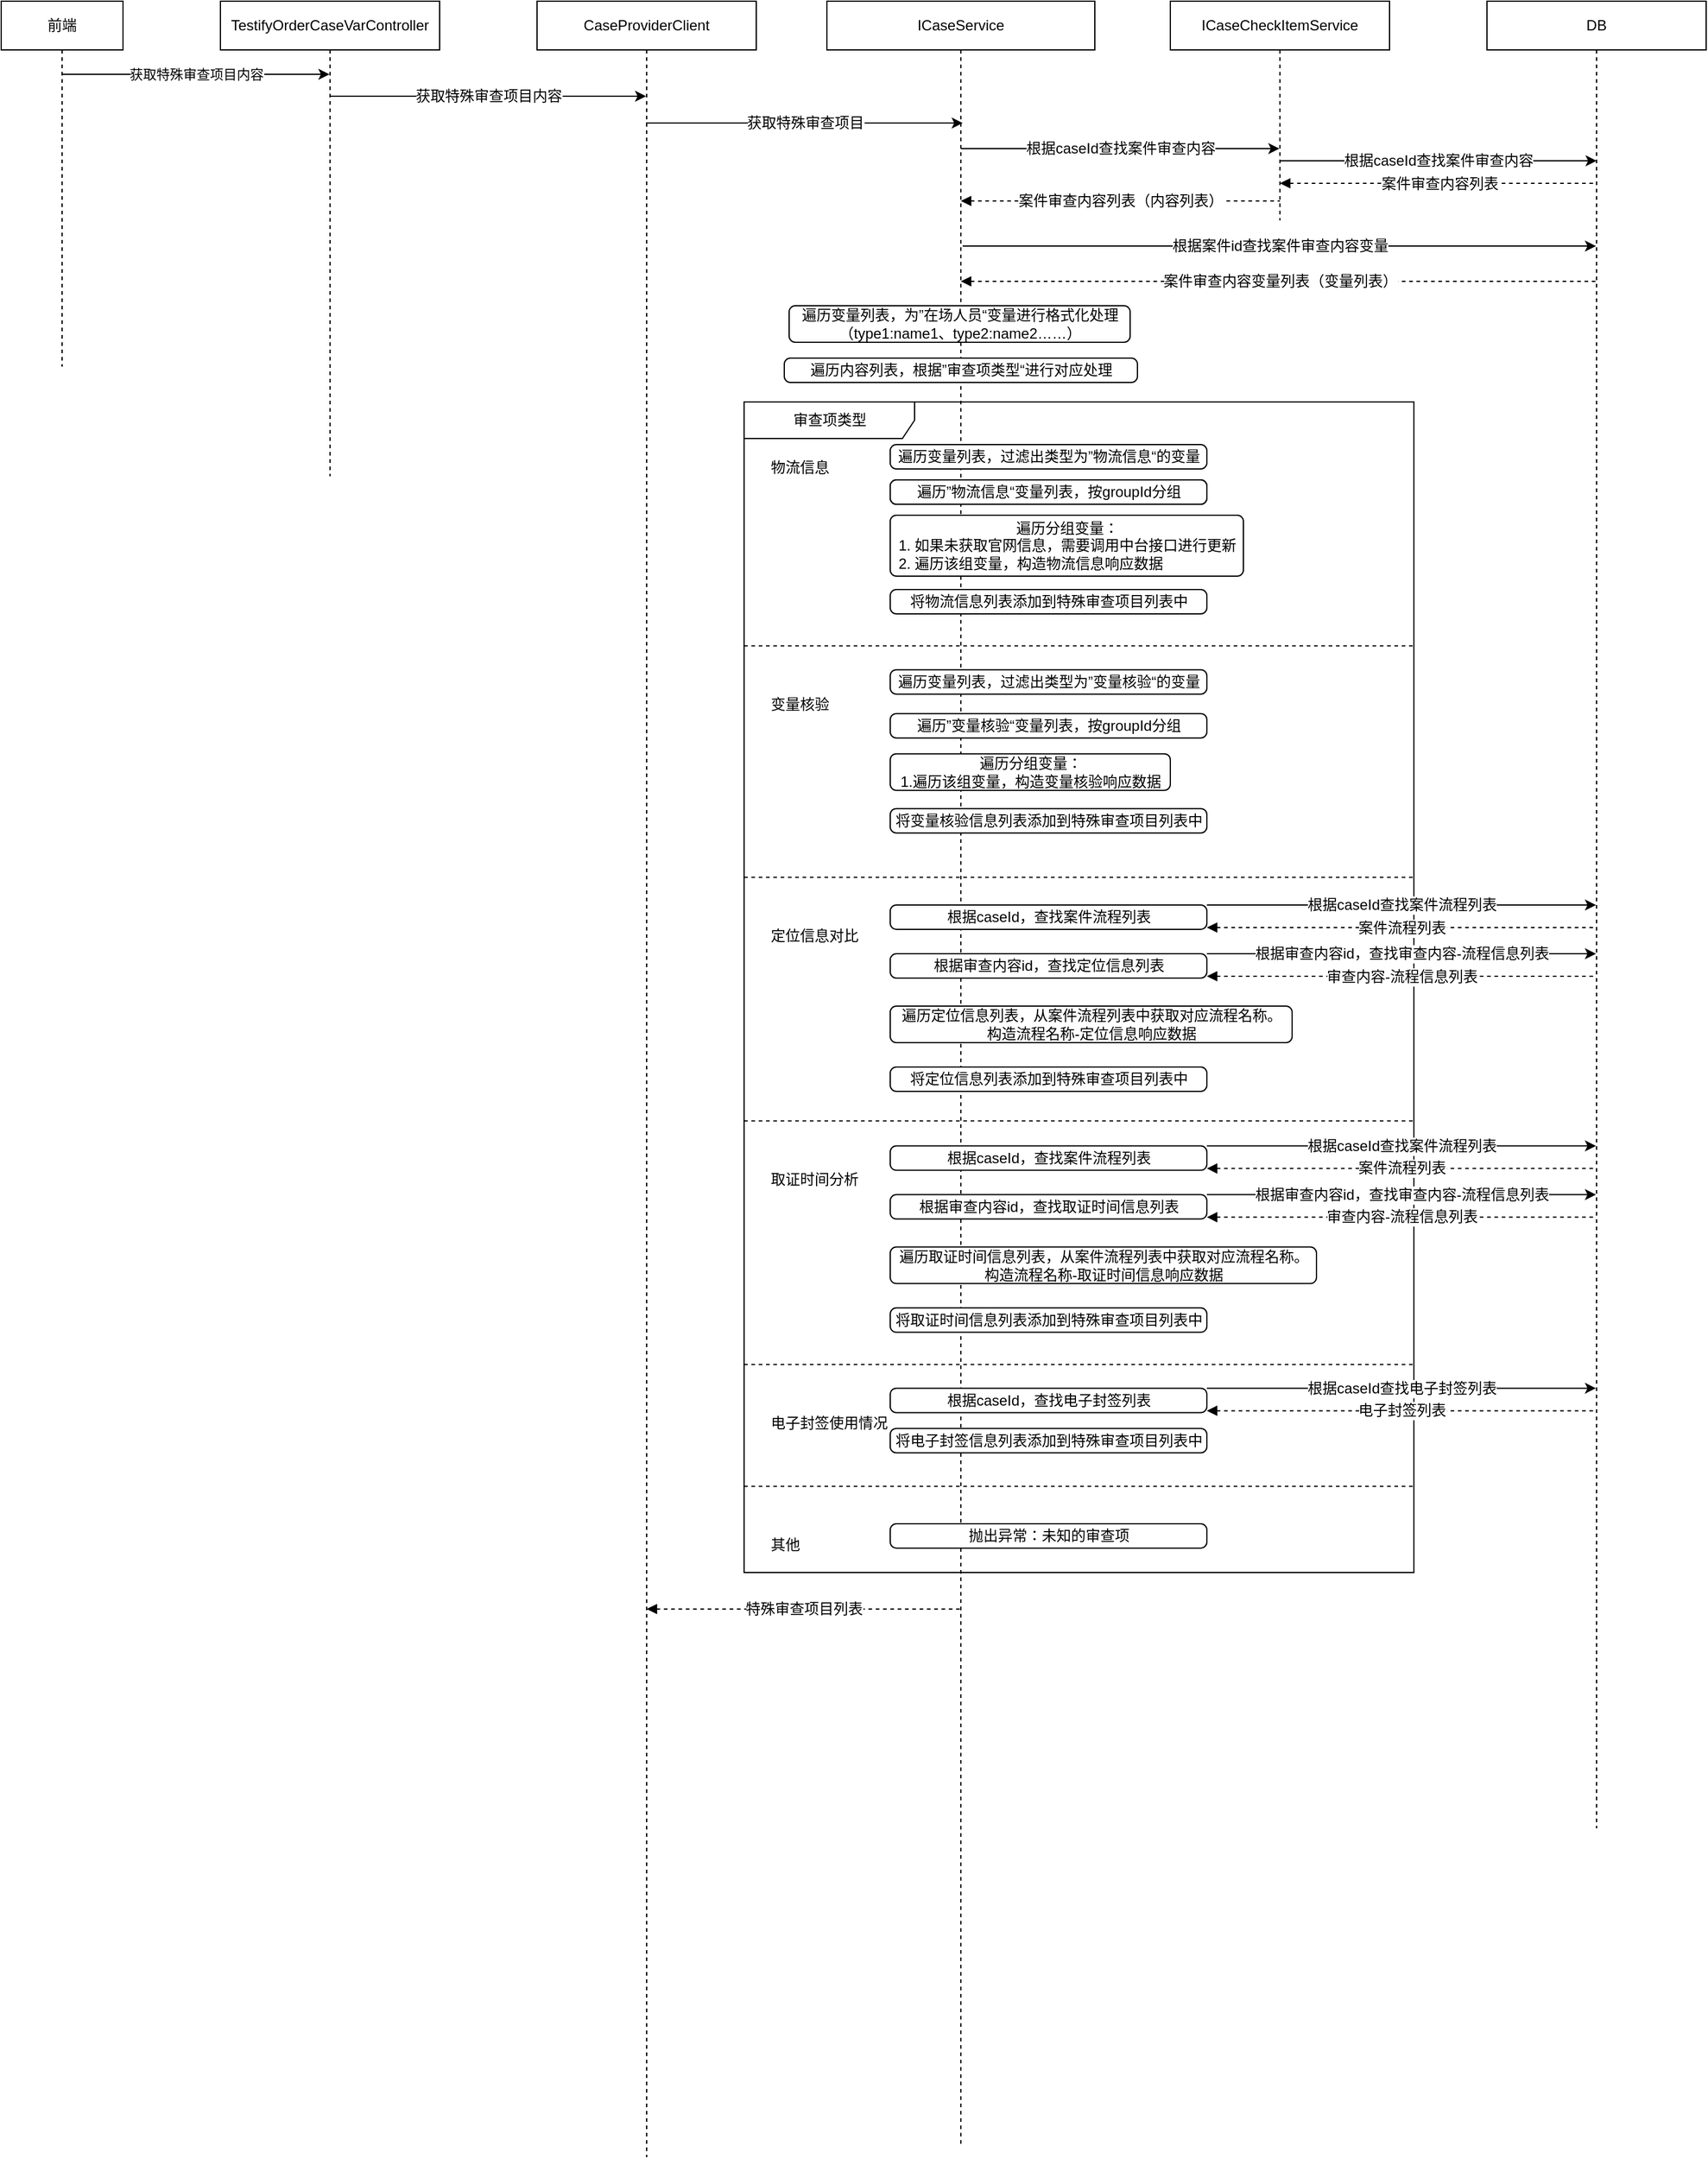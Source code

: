 <mxfile version="17.4.0" type="github">
  <diagram id="kIm8Qspef-nH8YUNg8Mn" name="第 1 页">
    <mxGraphModel dx="1422" dy="752" grid="1" gridSize="10" guides="1" tooltips="1" connect="1" arrows="1" fold="1" page="1" pageScale="1" pageWidth="827" pageHeight="1169" math="0" shadow="0">
      <root>
        <mxCell id="0" />
        <mxCell id="1" parent="0" />
        <mxCell id="Da2MV8Sx2bREXACUdLs0-4" value="获取特殊审查项目内容" style="edgeStyle=orthogonalEdgeStyle;rounded=0;orthogonalLoop=1;jettySize=auto;html=1;" parent="1" edge="1">
          <mxGeometry relative="1" as="geometry">
            <mxPoint x="49.5" y="60" as="sourcePoint" />
            <mxPoint x="269.5" y="60" as="targetPoint" />
          </mxGeometry>
        </mxCell>
        <mxCell id="Da2MV8Sx2bREXACUdLs0-1" value="前端" style="shape=umlLifeline;perimeter=lifelinePerimeter;whiteSpace=wrap;html=1;container=1;collapsible=0;recursiveResize=0;outlineConnect=0;" parent="1" vertex="1">
          <mxGeometry width="100" height="300" as="geometry" />
        </mxCell>
        <mxCell id="Da2MV8Sx2bREXACUdLs0-6" value="获取特殊审查项目内容" style="edgeStyle=orthogonalEdgeStyle;rounded=0;orthogonalLoop=1;jettySize=auto;html=1;fontFamily=Helvetica;fontSize=12;" parent="1" edge="1">
          <mxGeometry relative="1" as="geometry">
            <mxPoint x="269.5" y="78" as="sourcePoint" />
            <mxPoint x="529.5" y="78" as="targetPoint" />
          </mxGeometry>
        </mxCell>
        <mxCell id="Da2MV8Sx2bREXACUdLs0-3" value="&lt;pre style=&quot;background-color: rgb(255 , 255 , 255) ; color: rgb(8 , 8 , 8)&quot;&gt;&lt;font style=&quot;font-size: 12px&quot; face=&quot;Helvetica&quot;&gt;&lt;span style=&quot;color: #000000&quot;&gt;TestifyOrderCaseVarController&lt;/span&gt;&lt;/font&gt;&lt;/pre&gt;" style="shape=umlLifeline;perimeter=lifelinePerimeter;whiteSpace=wrap;html=1;container=1;collapsible=0;recursiveResize=0;outlineConnect=0;" parent="1" vertex="1">
          <mxGeometry x="180" width="180" height="390" as="geometry" />
        </mxCell>
        <mxCell id="Da2MV8Sx2bREXACUdLs0-8" value="获取特殊审查项目" style="rounded=0;orthogonalLoop=1;jettySize=auto;html=1;fontFamily=Helvetica;fontSize=12;" parent="1" edge="1">
          <mxGeometry relative="1" as="geometry">
            <mxPoint x="529.5" y="100" as="sourcePoint" />
            <mxPoint x="789.5" y="100" as="targetPoint" />
          </mxGeometry>
        </mxCell>
        <mxCell id="Da2MV8Sx2bREXACUdLs0-5" value="CaseProviderClient" style="shape=umlLifeline;perimeter=lifelinePerimeter;whiteSpace=wrap;html=1;container=1;collapsible=0;recursiveResize=0;outlineConnect=0;" parent="1" vertex="1">
          <mxGeometry x="440" width="180" height="1770" as="geometry" />
        </mxCell>
        <mxCell id="Da2MV8Sx2bREXACUdLs0-12" value="根据caseId查找案件审查内容" style="edgeStyle=none;rounded=0;orthogonalLoop=1;jettySize=auto;html=1;fontFamily=Helvetica;fontSize=12;" parent="1" source="Da2MV8Sx2bREXACUdLs0-7" edge="1">
          <mxGeometry relative="1" as="geometry">
            <mxPoint x="810" y="120" as="sourcePoint" />
            <mxPoint x="1049.5" y="121" as="targetPoint" />
          </mxGeometry>
        </mxCell>
        <mxCell id="Da2MV8Sx2bREXACUdLs0-7" value="ICaseService" style="shape=umlLifeline;perimeter=lifelinePerimeter;whiteSpace=wrap;html=1;container=1;collapsible=0;recursiveResize=0;outlineConnect=0;" parent="1" vertex="1">
          <mxGeometry x="678" width="220" height="1760" as="geometry" />
        </mxCell>
        <mxCell id="nsuiQlE-P8FL2XDOxjX3-40" value="特殊审查项目列表" style="rounded=0;orthogonalLoop=1;jettySize=auto;html=1;fontFamily=Helvetica;fontSize=12;endArrow=none;endFill=0;startArrow=block;startFill=1;dashed=1;" edge="1" parent="Da2MV8Sx2bREXACUdLs0-7" target="Da2MV8Sx2bREXACUdLs0-7">
          <mxGeometry relative="1" as="geometry">
            <mxPoint x="-148" y="1320" as="sourcePoint" />
            <mxPoint x="102" y="1320" as="targetPoint" />
          </mxGeometry>
        </mxCell>
        <mxCell id="Da2MV8Sx2bREXACUdLs0-10" value="ICaseCheckItemService" style="shape=umlLifeline;perimeter=lifelinePerimeter;whiteSpace=wrap;html=1;container=1;collapsible=0;recursiveResize=0;outlineConnect=0;" parent="1" vertex="1">
          <mxGeometry x="960" width="180" height="180" as="geometry" />
        </mxCell>
        <mxCell id="Da2MV8Sx2bREXACUdLs0-13" value="案件审查内容列表（内容列表）" style="rounded=0;orthogonalLoop=1;jettySize=auto;html=1;fontFamily=Helvetica;fontSize=12;endArrow=none;endFill=0;startArrow=block;startFill=1;dashed=1;" parent="Da2MV8Sx2bREXACUdLs0-10" source="Da2MV8Sx2bREXACUdLs0-7" edge="1">
          <mxGeometry relative="1" as="geometry">
            <mxPoint x="-150" y="170" as="sourcePoint" />
            <mxPoint x="90" y="164" as="targetPoint" />
          </mxGeometry>
        </mxCell>
        <mxCell id="Da2MV8Sx2bREXACUdLs0-14" value="DB" style="shape=umlLifeline;perimeter=lifelinePerimeter;whiteSpace=wrap;html=1;container=1;collapsible=0;recursiveResize=0;outlineConnect=0;" parent="1" vertex="1">
          <mxGeometry x="1220" width="180" height="1500" as="geometry" />
        </mxCell>
        <mxCell id="Da2MV8Sx2bREXACUdLs0-17" value="根据caseId查找案件审查内容" style="edgeStyle=none;rounded=0;orthogonalLoop=1;jettySize=auto;html=1;fontFamily=Helvetica;fontSize=12;" parent="Da2MV8Sx2bREXACUdLs0-14" source="Da2MV8Sx2bREXACUdLs0-10" edge="1">
          <mxGeometry relative="1" as="geometry">
            <mxPoint x="-160" y="131" as="sourcePoint" />
            <mxPoint x="90" y="131" as="targetPoint" />
          </mxGeometry>
        </mxCell>
        <mxCell id="Da2MV8Sx2bREXACUdLs0-18" value="案件审查内容列表" style="edgeStyle=none;rounded=0;orthogonalLoop=1;jettySize=auto;html=1;fontFamily=Helvetica;fontSize=12;endArrow=none;endFill=0;startArrow=block;startFill=1;dashed=1;" parent="Da2MV8Sx2bREXACUdLs0-14" source="Da2MV8Sx2bREXACUdLs0-10" edge="1">
          <mxGeometry relative="1" as="geometry">
            <mxPoint x="-150" y="150" as="sourcePoint" />
            <mxPoint x="90.5" y="149.5" as="targetPoint" />
            <Array as="points">
              <mxPoint x="-29.5" y="149.5" />
            </Array>
          </mxGeometry>
        </mxCell>
        <mxCell id="Da2MV8Sx2bREXACUdLs0-20" value="案件审查内容变量列表（变量列表）" style="edgeStyle=none;rounded=0;orthogonalLoop=1;jettySize=auto;html=1;fontFamily=Helvetica;fontSize=12;endArrow=none;endFill=0;startArrow=block;startFill=1;dashed=1;" parent="Da2MV8Sx2bREXACUdLs0-14" source="Da2MV8Sx2bREXACUdLs0-7" edge="1">
          <mxGeometry relative="1" as="geometry">
            <mxPoint x="-170" y="230" as="sourcePoint" />
            <mxPoint x="91" y="230" as="targetPoint" />
            <Array as="points">
              <mxPoint x="-29" y="230" />
            </Array>
          </mxGeometry>
        </mxCell>
        <mxCell id="Da2MV8Sx2bREXACUdLs0-19" value="根据案件id查找案件审查内容变量" style="edgeStyle=none;rounded=0;orthogonalLoop=1;jettySize=auto;html=1;fontFamily=Helvetica;fontSize=12;" parent="1" edge="1">
          <mxGeometry relative="1" as="geometry">
            <mxPoint x="789.5" y="201" as="sourcePoint" />
            <mxPoint x="1309.5" y="201" as="targetPoint" />
          </mxGeometry>
        </mxCell>
        <mxCell id="Da2MV8Sx2bREXACUdLs0-22" value="遍历内容列表，根据”审查项类型“进行对应处理" style="html=1;align=center;verticalAlign=middle;rounded=1;absoluteArcSize=1;arcSize=10;dashed=0;fontFamily=Helvetica;fontSize=12;" parent="1" vertex="1">
          <mxGeometry x="643" y="293" width="290" height="20" as="geometry" />
        </mxCell>
        <mxCell id="Da2MV8Sx2bREXACUdLs0-24" value="审查项类型" style="shape=umlFrame;tabWidth=110;tabHeight=30;tabPosition=left;html=1;boundedLbl=1;labelInHeader=1;width=140;height=30;fontFamily=Helvetica;fontSize=12;" parent="1" vertex="1">
          <mxGeometry x="610" y="329" width="550" height="961" as="geometry" />
        </mxCell>
        <mxCell id="Da2MV8Sx2bREXACUdLs0-25" value="物流信息" style="text;fontFamily=Helvetica;fontSize=12;" parent="Da2MV8Sx2bREXACUdLs0-24" vertex="1">
          <mxGeometry width="100" height="20" relative="1" as="geometry">
            <mxPoint x="20" y="40" as="offset" />
          </mxGeometry>
        </mxCell>
        <mxCell id="Da2MV8Sx2bREXACUdLs0-26" value="变量核验" style="line;strokeWidth=1;dashed=1;labelPosition=center;verticalLabelPosition=bottom;align=left;verticalAlign=top;spacingLeft=20;spacingTop=15;fontFamily=Helvetica;fontSize=12;" parent="Da2MV8Sx2bREXACUdLs0-24" vertex="1">
          <mxGeometry y="180.999" width="550" height="38.44" as="geometry" />
        </mxCell>
        <mxCell id="Da2MV8Sx2bREXACUdLs0-31" value="定位信息对比" style="line;strokeWidth=1;dashed=1;labelPosition=center;verticalLabelPosition=bottom;align=left;verticalAlign=top;spacingLeft=20;spacingTop=15;fontFamily=Helvetica;fontSize=12;" parent="Da2MV8Sx2bREXACUdLs0-24" vertex="1">
          <mxGeometry y="370.997" width="550" height="38.44" as="geometry" />
        </mxCell>
        <mxCell id="Da2MV8Sx2bREXACUdLs0-32" value="取证时间分析" style="line;strokeWidth=1;dashed=1;labelPosition=center;verticalLabelPosition=bottom;align=left;verticalAlign=top;spacingLeft=20;spacingTop=15;fontFamily=Helvetica;fontSize=12;" parent="Da2MV8Sx2bREXACUdLs0-24" vertex="1">
          <mxGeometry y="571.0" width="550" height="38.44" as="geometry" />
        </mxCell>
        <mxCell id="Da2MV8Sx2bREXACUdLs0-33" value="电子封签使用情况" style="line;strokeWidth=1;dashed=1;labelPosition=center;verticalLabelPosition=bottom;align=left;verticalAlign=top;spacingLeft=20;spacingTop=15;fontFamily=Helvetica;fontSize=12;" parent="Da2MV8Sx2bREXACUdLs0-24" vertex="1">
          <mxGeometry y="771.0" width="550" height="38.44" as="geometry" />
        </mxCell>
        <mxCell id="Da2MV8Sx2bREXACUdLs0-34" value="其他" style="line;strokeWidth=1;dashed=1;labelPosition=center;verticalLabelPosition=bottom;align=left;verticalAlign=top;spacingLeft=20;spacingTop=15;fontFamily=Helvetica;fontSize=12;" parent="Da2MV8Sx2bREXACUdLs0-24" vertex="1">
          <mxGeometry y="871.0" width="550" height="38.44" as="geometry" />
        </mxCell>
        <mxCell id="nsuiQlE-P8FL2XDOxjX3-19" value="根据caseId查找案件流程列表" style="edgeStyle=none;rounded=0;orthogonalLoop=1;jettySize=auto;html=1;fontFamily=Helvetica;fontSize=12;" edge="1" parent="Da2MV8Sx2bREXACUdLs0-24">
          <mxGeometry relative="1" as="geometry">
            <mxPoint x="380" y="413" as="sourcePoint" />
            <mxPoint x="699.5" y="413" as="targetPoint" />
          </mxGeometry>
        </mxCell>
        <mxCell id="nsuiQlE-P8FL2XDOxjX3-20" value="案件流程列表" style="edgeStyle=none;rounded=0;orthogonalLoop=1;jettySize=auto;html=1;fontFamily=Helvetica;fontSize=12;endArrow=none;endFill=0;startArrow=block;startFill=1;dashed=1;" edge="1" parent="Da2MV8Sx2bREXACUdLs0-24">
          <mxGeometry relative="1" as="geometry">
            <mxPoint x="380" y="431.5" as="sourcePoint" />
            <mxPoint x="699.5" y="431.5" as="targetPoint" />
            <Array as="points">
              <mxPoint x="521" y="431.5" />
            </Array>
          </mxGeometry>
        </mxCell>
        <mxCell id="nsuiQlE-P8FL2XDOxjX3-21" value="根据审查内容id，查找审查内容-流程信息列表" style="edgeStyle=none;rounded=0;orthogonalLoop=1;jettySize=auto;html=1;fontFamily=Helvetica;fontSize=12;" edge="1" parent="Da2MV8Sx2bREXACUdLs0-24">
          <mxGeometry relative="1" as="geometry">
            <mxPoint x="380" y="453" as="sourcePoint" />
            <mxPoint x="699.5" y="453" as="targetPoint" />
          </mxGeometry>
        </mxCell>
        <mxCell id="nsuiQlE-P8FL2XDOxjX3-22" value="审查内容-流程信息列表" style="edgeStyle=none;rounded=0;orthogonalLoop=1;jettySize=auto;html=1;fontFamily=Helvetica;fontSize=12;endArrow=none;endFill=0;startArrow=block;startFill=1;dashed=1;" edge="1" parent="Da2MV8Sx2bREXACUdLs0-24">
          <mxGeometry relative="1" as="geometry">
            <mxPoint x="380" y="471.5" as="sourcePoint" />
            <mxPoint x="699.5" y="471.5" as="targetPoint" />
            <Array as="points">
              <mxPoint x="521" y="471.5" />
            </Array>
          </mxGeometry>
        </mxCell>
        <mxCell id="nsuiQlE-P8FL2XDOxjX3-1" value="遍历变量列表，过滤出类型为”物流信息“的变量" style="html=1;align=center;verticalAlign=middle;rounded=1;absoluteArcSize=1;arcSize=10;dashed=0;fontFamily=Helvetica;fontSize=12;" vertex="1" parent="Da2MV8Sx2bREXACUdLs0-24">
          <mxGeometry x="120.003" y="34.997" width="260" height="20" as="geometry" />
        </mxCell>
        <mxCell id="nsuiQlE-P8FL2XDOxjX3-2" value="遍历”物流信息“变量列表，按groupId分组" style="html=1;align=center;verticalAlign=middle;rounded=1;absoluteArcSize=1;arcSize=10;dashed=0;fontFamily=Helvetica;fontSize=12;" vertex="1" parent="Da2MV8Sx2bREXACUdLs0-24">
          <mxGeometry x="120.003" y="63.997" width="260" height="20" as="geometry" />
        </mxCell>
        <mxCell id="nsuiQlE-P8FL2XDOxjX3-4" value="&lt;div&gt;遍历分组变量：&lt;/div&gt;&lt;div align=&quot;left&quot;&gt;1. 如果未获取官网信息，需要调用中台接口进行更新&lt;/div&gt;&lt;div align=&quot;left&quot;&gt;2. 遍历该组变量，构造物流信息响应数据&lt;br&gt;&lt;/div&gt;" style="html=1;align=center;verticalAlign=middle;rounded=1;absoluteArcSize=1;arcSize=10;dashed=0;fontFamily=Helvetica;fontSize=12;" vertex="1" parent="Da2MV8Sx2bREXACUdLs0-24">
          <mxGeometry x="120.003" y="92.997" width="290" height="50" as="geometry" />
        </mxCell>
        <mxCell id="nsuiQlE-P8FL2XDOxjX3-5" value="将物流信息列表添加到特殊审查项目列表中" style="html=1;align=center;verticalAlign=middle;rounded=1;absoluteArcSize=1;arcSize=10;dashed=0;fontFamily=Helvetica;fontSize=12;" vertex="1" parent="Da2MV8Sx2bREXACUdLs0-24">
          <mxGeometry x="120.003" y="153.997" width="260" height="20" as="geometry" />
        </mxCell>
        <mxCell id="nsuiQlE-P8FL2XDOxjX3-7" value="遍历”物流信息“变量列表，按groupId分组" style="html=1;align=center;verticalAlign=middle;rounded=1;absoluteArcSize=1;arcSize=10;dashed=0;fontFamily=Helvetica;fontSize=12;" vertex="1" parent="Da2MV8Sx2bREXACUdLs0-24">
          <mxGeometry x="120.003" y="63.997" width="260" height="20" as="geometry" />
        </mxCell>
        <mxCell id="nsuiQlE-P8FL2XDOxjX3-8" value="&lt;div&gt;遍历分组变量：&lt;/div&gt;&lt;div align=&quot;left&quot;&gt;1.遍历该组变量，构造变量核验响应数据&lt;br&gt;&lt;/div&gt;" style="html=1;align=center;verticalAlign=middle;rounded=1;absoluteArcSize=1;arcSize=10;dashed=0;fontFamily=Helvetica;fontSize=12;" vertex="1" parent="Da2MV8Sx2bREXACUdLs0-24">
          <mxGeometry x="120.003" y="288.827" width="230" height="30" as="geometry" />
        </mxCell>
        <mxCell id="nsuiQlE-P8FL2XDOxjX3-9" value="将变量核验信息列表添加到特殊审查项目列表中" style="html=1;align=center;verticalAlign=middle;rounded=1;absoluteArcSize=1;arcSize=10;dashed=0;fontFamily=Helvetica;fontSize=12;" vertex="1" parent="Da2MV8Sx2bREXACUdLs0-24">
          <mxGeometry x="120.003" y="333.827" width="260" height="20" as="geometry" />
        </mxCell>
        <mxCell id="nsuiQlE-P8FL2XDOxjX3-10" value="遍历变量列表，过滤出类型为”变量核验“的变量" style="html=1;align=center;verticalAlign=middle;rounded=1;absoluteArcSize=1;arcSize=10;dashed=0;fontFamily=Helvetica;fontSize=12;" vertex="1" parent="Da2MV8Sx2bREXACUdLs0-24">
          <mxGeometry x="120.003" y="219.827" width="260" height="20" as="geometry" />
        </mxCell>
        <mxCell id="nsuiQlE-P8FL2XDOxjX3-11" value="遍历”变量核验“变量列表，按groupId分组" style="html=1;align=center;verticalAlign=middle;rounded=1;absoluteArcSize=1;arcSize=10;dashed=0;fontFamily=Helvetica;fontSize=12;" vertex="1" parent="Da2MV8Sx2bREXACUdLs0-24">
          <mxGeometry x="120.003" y="255.827" width="260" height="20" as="geometry" />
        </mxCell>
        <mxCell id="nsuiQlE-P8FL2XDOxjX3-14" value="&lt;div&gt;遍历定位信息列表，从案件流程列表中获取对应流程名称。&lt;/div&gt;&lt;div&gt;构造流程名称-定位信息响应数据&lt;br&gt;&lt;/div&gt;" style="html=1;align=center;verticalAlign=middle;rounded=1;absoluteArcSize=1;arcSize=10;dashed=0;fontFamily=Helvetica;fontSize=12;" vertex="1" parent="Da2MV8Sx2bREXACUdLs0-24">
          <mxGeometry x="120.003" y="495.997" width="330" height="30" as="geometry" />
        </mxCell>
        <mxCell id="nsuiQlE-P8FL2XDOxjX3-15" value="将定位信息列表添加到特殊审查项目列表中" style="html=1;align=center;verticalAlign=middle;rounded=1;absoluteArcSize=1;arcSize=10;dashed=0;fontFamily=Helvetica;fontSize=12;" vertex="1" parent="Da2MV8Sx2bREXACUdLs0-24">
          <mxGeometry x="120.003" y="545.997" width="260" height="20" as="geometry" />
        </mxCell>
        <mxCell id="nsuiQlE-P8FL2XDOxjX3-16" value="根据caseId，查找案件流程列表" style="html=1;align=center;verticalAlign=middle;rounded=1;absoluteArcSize=1;arcSize=10;dashed=0;fontFamily=Helvetica;fontSize=12;" vertex="1" parent="Da2MV8Sx2bREXACUdLs0-24">
          <mxGeometry x="120.003" y="412.997" width="260" height="20" as="geometry" />
        </mxCell>
        <mxCell id="nsuiQlE-P8FL2XDOxjX3-17" value="根据审查内容id，查找定位信息列表" style="html=1;align=center;verticalAlign=middle;rounded=1;absoluteArcSize=1;arcSize=10;dashed=0;fontFamily=Helvetica;fontSize=12;" vertex="1" parent="Da2MV8Sx2bREXACUdLs0-24">
          <mxGeometry x="120.003" y="452.997" width="260" height="20" as="geometry" />
        </mxCell>
        <mxCell id="nsuiQlE-P8FL2XDOxjX3-23" value="根据caseId查找案件流程列表" style="edgeStyle=none;rounded=0;orthogonalLoop=1;jettySize=auto;html=1;fontFamily=Helvetica;fontSize=12;" edge="1" parent="Da2MV8Sx2bREXACUdLs0-24">
          <mxGeometry relative="1" as="geometry">
            <mxPoint x="380" y="610.78" as="sourcePoint" />
            <mxPoint x="699.5" y="610.78" as="targetPoint" />
          </mxGeometry>
        </mxCell>
        <mxCell id="nsuiQlE-P8FL2XDOxjX3-24" value="案件流程列表" style="edgeStyle=none;rounded=0;orthogonalLoop=1;jettySize=auto;html=1;fontFamily=Helvetica;fontSize=12;endArrow=none;endFill=0;startArrow=block;startFill=1;dashed=1;" edge="1" parent="Da2MV8Sx2bREXACUdLs0-24">
          <mxGeometry relative="1" as="geometry">
            <mxPoint x="380" y="629.28" as="sourcePoint" />
            <mxPoint x="699.5" y="629.28" as="targetPoint" />
            <Array as="points">
              <mxPoint x="521" y="629.28" />
            </Array>
          </mxGeometry>
        </mxCell>
        <mxCell id="nsuiQlE-P8FL2XDOxjX3-25" value="根据审查内容id，查找审查内容-流程信息列表" style="edgeStyle=none;rounded=0;orthogonalLoop=1;jettySize=auto;html=1;fontFamily=Helvetica;fontSize=12;" edge="1" parent="Da2MV8Sx2bREXACUdLs0-24">
          <mxGeometry relative="1" as="geometry">
            <mxPoint x="380" y="650.78" as="sourcePoint" />
            <mxPoint x="699.5" y="650.78" as="targetPoint" />
          </mxGeometry>
        </mxCell>
        <mxCell id="nsuiQlE-P8FL2XDOxjX3-26" value="审查内容-流程信息列表" style="edgeStyle=none;rounded=0;orthogonalLoop=1;jettySize=auto;html=1;fontFamily=Helvetica;fontSize=12;endArrow=none;endFill=0;startArrow=block;startFill=1;dashed=1;" edge="1" parent="Da2MV8Sx2bREXACUdLs0-24">
          <mxGeometry relative="1" as="geometry">
            <mxPoint x="380" y="669.28" as="sourcePoint" />
            <mxPoint x="699.5" y="669.28" as="targetPoint" />
            <Array as="points">
              <mxPoint x="521" y="669.28" />
            </Array>
          </mxGeometry>
        </mxCell>
        <mxCell id="nsuiQlE-P8FL2XDOxjX3-27" value="&lt;div&gt;遍历取证时间信息列表，从案件流程列表中获取对应流程名称。&lt;/div&gt;&lt;div&gt;构造流程名称-取证时间信息响应数据&lt;br&gt;&lt;/div&gt;" style="html=1;align=center;verticalAlign=middle;rounded=1;absoluteArcSize=1;arcSize=10;dashed=0;fontFamily=Helvetica;fontSize=12;" vertex="1" parent="Da2MV8Sx2bREXACUdLs0-24">
          <mxGeometry x="120.003" y="693.777" width="350" height="30" as="geometry" />
        </mxCell>
        <mxCell id="nsuiQlE-P8FL2XDOxjX3-28" value="将取证时间信息列表添加到特殊审查项目列表中" style="html=1;align=center;verticalAlign=middle;rounded=1;absoluteArcSize=1;arcSize=10;dashed=0;fontFamily=Helvetica;fontSize=12;" vertex="1" parent="Da2MV8Sx2bREXACUdLs0-24">
          <mxGeometry x="120.003" y="743.777" width="260" height="20" as="geometry" />
        </mxCell>
        <mxCell id="nsuiQlE-P8FL2XDOxjX3-29" value="根据caseId，查找案件流程列表" style="html=1;align=center;verticalAlign=middle;rounded=1;absoluteArcSize=1;arcSize=10;dashed=0;fontFamily=Helvetica;fontSize=12;" vertex="1" parent="Da2MV8Sx2bREXACUdLs0-24">
          <mxGeometry x="120.003" y="610.777" width="260" height="20" as="geometry" />
        </mxCell>
        <mxCell id="nsuiQlE-P8FL2XDOxjX3-30" value="根据审查内容id，查找取证时间信息列表" style="html=1;align=center;verticalAlign=middle;rounded=1;absoluteArcSize=1;arcSize=10;dashed=0;fontFamily=Helvetica;fontSize=12;" vertex="1" parent="Da2MV8Sx2bREXACUdLs0-24">
          <mxGeometry x="120.003" y="650.777" width="260" height="20" as="geometry" />
        </mxCell>
        <mxCell id="nsuiQlE-P8FL2XDOxjX3-31" value="根据caseId查找电子封签列表" style="edgeStyle=none;rounded=0;orthogonalLoop=1;jettySize=auto;html=1;fontFamily=Helvetica;fontSize=12;" edge="1" parent="Da2MV8Sx2bREXACUdLs0-24">
          <mxGeometry relative="1" as="geometry">
            <mxPoint x="380" y="809.7" as="sourcePoint" />
            <mxPoint x="699.5" y="809.7" as="targetPoint" />
          </mxGeometry>
        </mxCell>
        <mxCell id="nsuiQlE-P8FL2XDOxjX3-32" value="电子封签列表" style="edgeStyle=none;rounded=0;orthogonalLoop=1;jettySize=auto;html=1;fontFamily=Helvetica;fontSize=12;endArrow=none;endFill=0;startArrow=block;startFill=1;dashed=1;" edge="1" parent="Da2MV8Sx2bREXACUdLs0-24">
          <mxGeometry relative="1" as="geometry">
            <mxPoint x="380" y="828.2" as="sourcePoint" />
            <mxPoint x="699.5" y="828.2" as="targetPoint" />
            <Array as="points">
              <mxPoint x="521" y="828.2" />
            </Array>
          </mxGeometry>
        </mxCell>
        <mxCell id="nsuiQlE-P8FL2XDOxjX3-36" value="将电子封签信息列表添加到特殊审查项目列表中" style="html=1;align=center;verticalAlign=middle;rounded=1;absoluteArcSize=1;arcSize=10;dashed=0;fontFamily=Helvetica;fontSize=12;" vertex="1" parent="Da2MV8Sx2bREXACUdLs0-24">
          <mxGeometry x="120.003" y="842.697" width="260" height="20" as="geometry" />
        </mxCell>
        <mxCell id="nsuiQlE-P8FL2XDOxjX3-37" value="根据caseId，查找电子封签列表" style="html=1;align=center;verticalAlign=middle;rounded=1;absoluteArcSize=1;arcSize=10;dashed=0;fontFamily=Helvetica;fontSize=12;" vertex="1" parent="Da2MV8Sx2bREXACUdLs0-24">
          <mxGeometry x="120.003" y="809.697" width="260" height="20" as="geometry" />
        </mxCell>
        <mxCell id="nsuiQlE-P8FL2XDOxjX3-39" value="抛出异常：未知的审查项" style="html=1;align=center;verticalAlign=middle;rounded=1;absoluteArcSize=1;arcSize=10;dashed=0;fontFamily=Helvetica;fontSize=12;" vertex="1" parent="Da2MV8Sx2bREXACUdLs0-24">
          <mxGeometry x="120.003" y="920.997" width="260" height="20" as="geometry" />
        </mxCell>
        <mxCell id="Da2MV8Sx2bREXACUdLs0-21" value="遍历变量列表，为”在场人员“变量进行格式化处理&lt;div&gt;（type1:name1、type2:name2……）&lt;br&gt;&lt;/div&gt;" style="html=1;align=center;verticalAlign=middle;rounded=1;absoluteArcSize=1;arcSize=10;dashed=0;fontFamily=Helvetica;fontSize=12;" parent="1" vertex="1">
          <mxGeometry x="647" y="250" width="280" height="30" as="geometry" />
        </mxCell>
      </root>
    </mxGraphModel>
  </diagram>
</mxfile>
